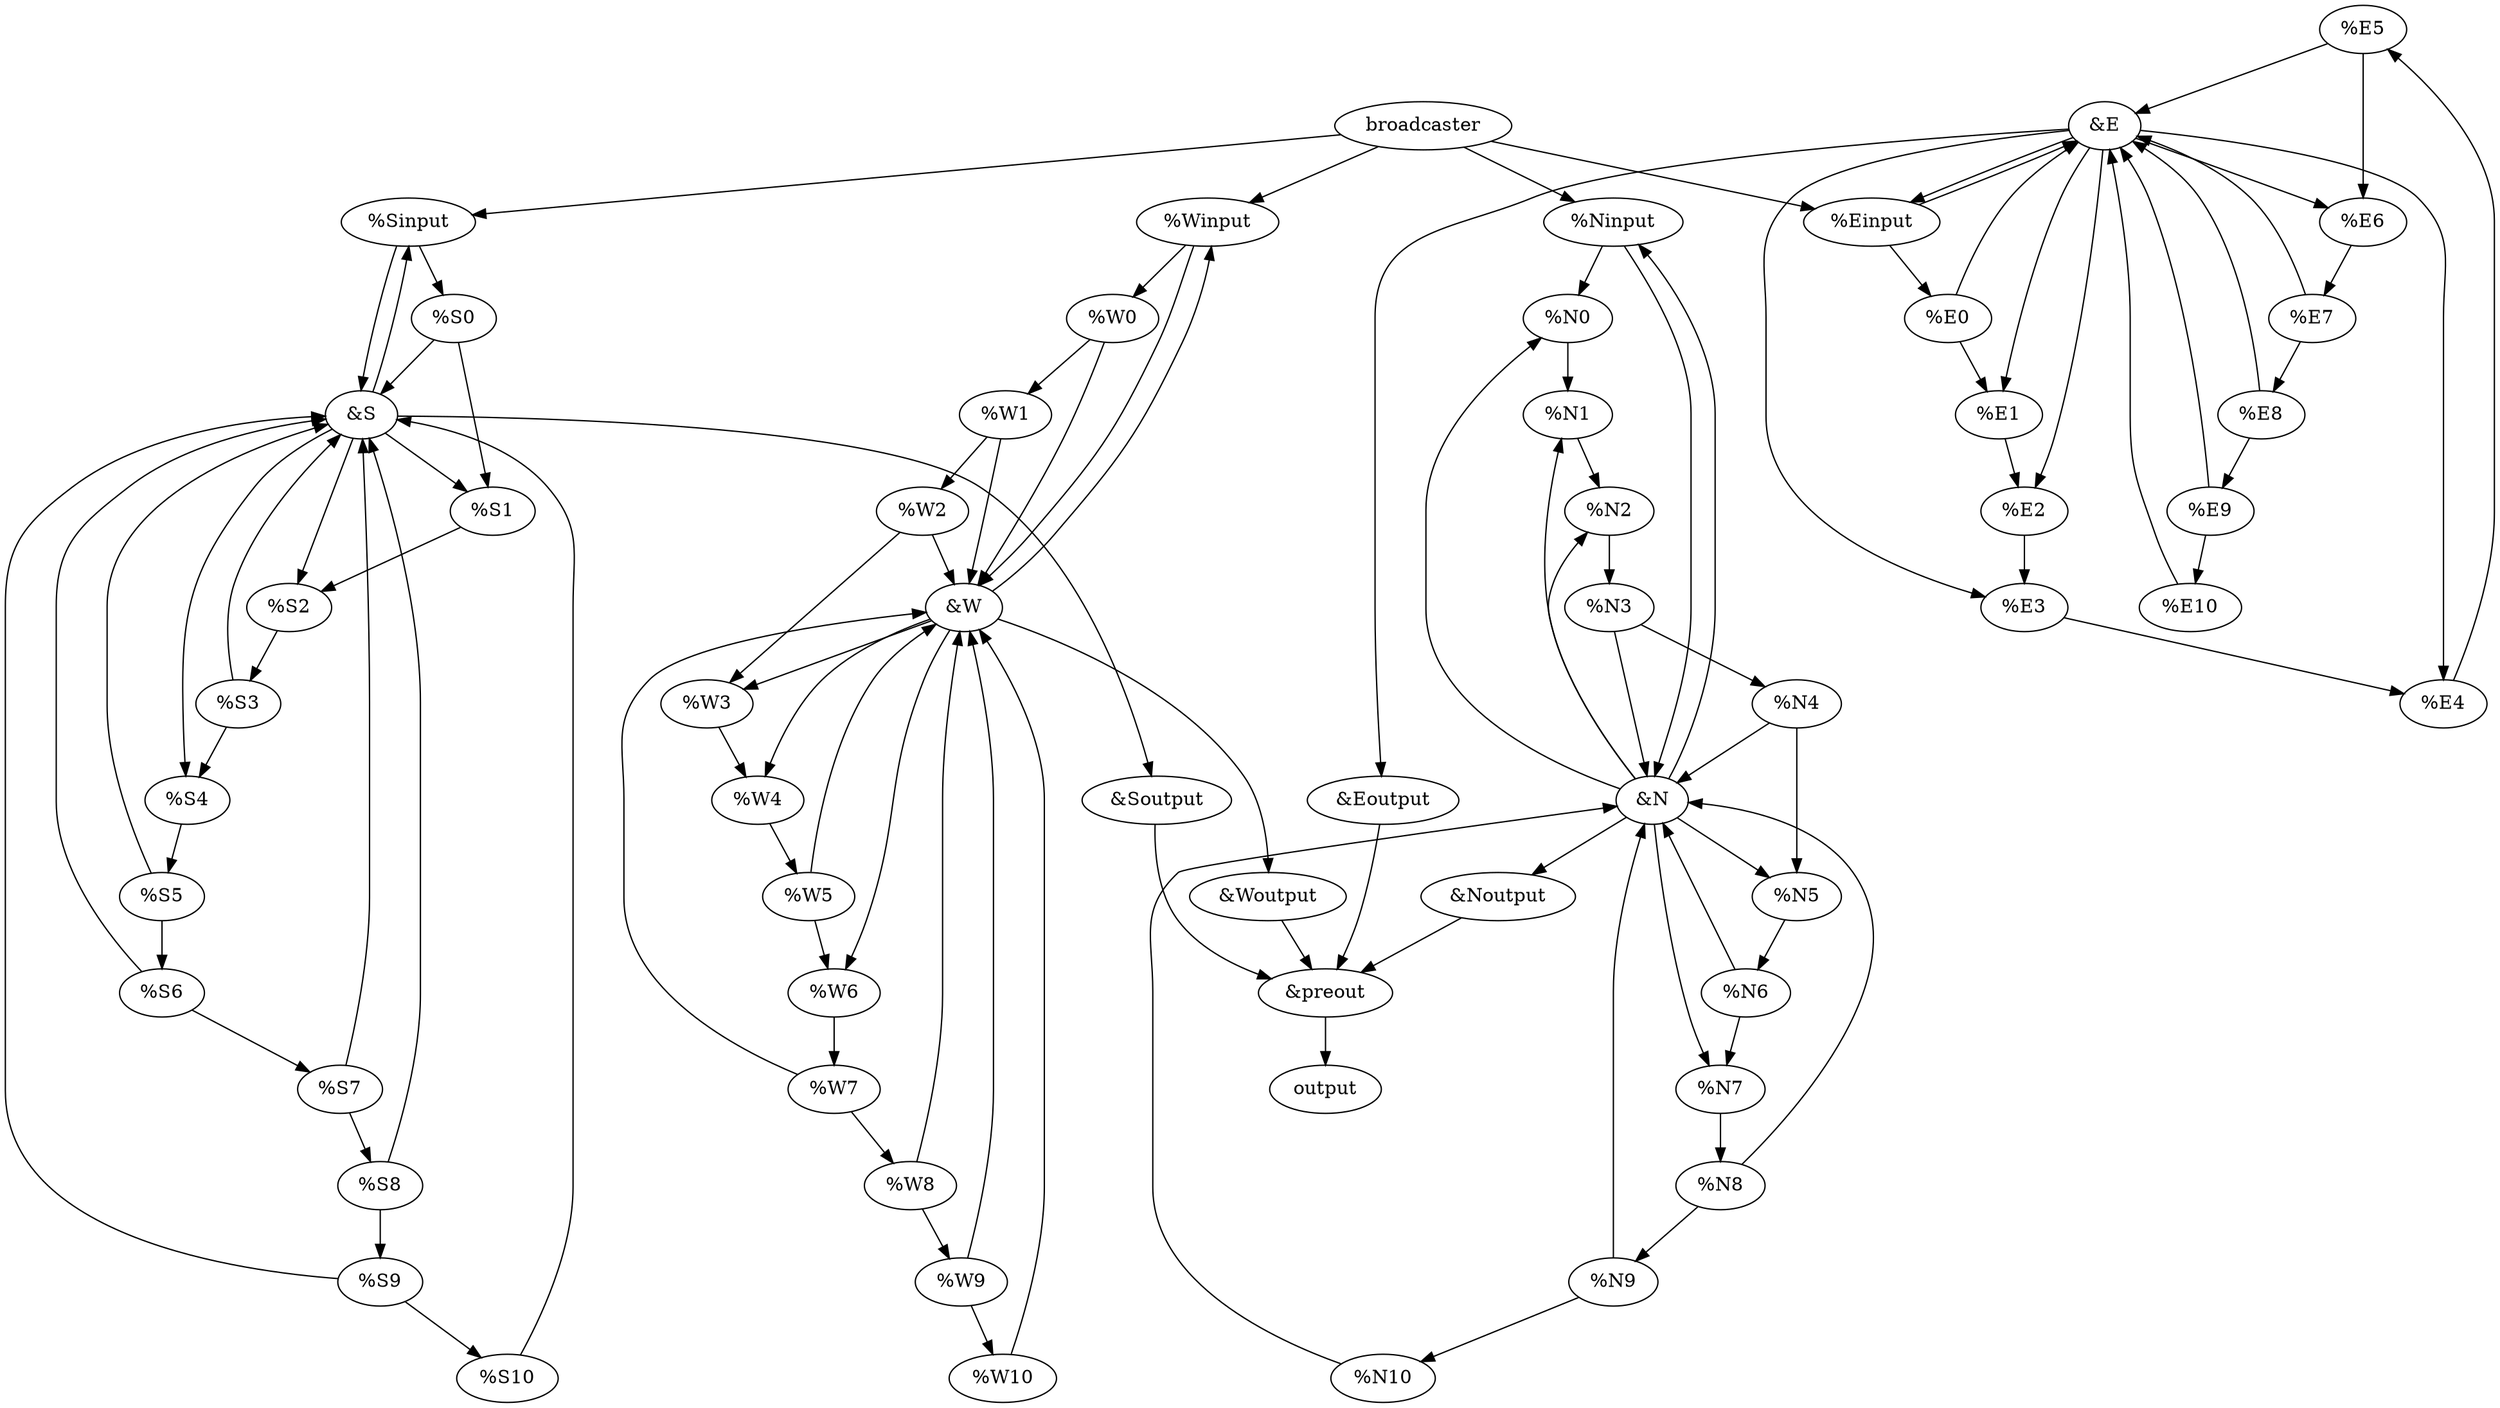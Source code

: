 digraph "AoC 20" {
	E5 [label="%E5"]
	N6 [label="%N6"]
	W2 [label="%W2"]
	N3 [label="%N3"]
	E [label="&E"]
	N9 [label="%N9"]
	E10 [label="%E10"]
	N0 [label="%N0"]
	S10 [label="%S10"]
	N [label="&N"]
	S3 [label="%S3"]
	E9 [label="%E9"]
	Ninput [label="%Ninput"]
	S2 [label="%S2"]
	Noutput [label="&Noutput"]
	S4 [label="%S4"]
	W1 [label="%W1"]
	W8 [label="%W8"]
	Soutput [label="&Soutput"]
	W9 [label="%W9"]
	N10 [label="%N10"]
	preout [label="&preout"]
	N2 [label="%N2"]
	Sinput [label="%Sinput"]
	N1 [label="%N1"]
	W4 [label="%W4"]
	E1 [label="%E1"]
	S7 [label="%S7"]
	Eoutput [label="&Eoutput"]
	S5 [label="%S5"]
	E7 [label="%E7"]
	S6 [label="%S6"]
	Winput [label="%Winput"]
	S [label="&S"]
	S0 [label="%S0"]
	W10 [label="%W10"]
	E2 [label="%E2"]
	W [label="&W"]
	S8 [label="%S8"]
	E8 [label="%E8"]
	S1 [label="%S1"]
	N4 [label="%N4"]
	W6 [label="%W6"]
	broadcaster [label=broadcaster]
	E3 [label="%E3"]
	output [label=output]
	E4 [label="%E4"]
	S9 [label="%S9"]
	N7 [label="%N7"]
	E0 [label="%E0"]
	N8 [label="%N8"]
	E6 [label="%E6"]
	Woutput [label="&Woutput"]
	W3 [label="%W3"]
	W0 [label="%W0"]
	W7 [label="%W7"]
	Einput [label="%Einput"]
	W5 [label="%W5"]
	N5 [label="%N5"]
	N2 -> N3
	E5 -> E6
	E5 -> E
	S7 -> S8
	S7 -> S
	W9 -> W
	W9 -> W10
	E8 -> E9
	E8 -> E
	N -> N7
	N -> Noutput
	N -> N5
	N -> N0
	N -> N1
	N -> Ninput
	N -> N2
	W -> W4
	W -> W3
	W -> Winput
	W -> Woutput
	W -> W6
	W5 -> W6
	W5 -> W
	Soutput -> preout
	W1 -> W
	W1 -> W2
	S10 -> S
	E4 -> E5
	S1 -> S2
	N9 -> N
	N9 -> N10
	Winput -> W
	Winput -> W0
	W6 -> W7
	N4 -> N5
	N4 -> N
	Woutput -> preout
	E3 -> E4
	S0 -> S
	S0 -> S1
	N7 -> N8
	N8 -> N9
	N8 -> N
	S -> S4
	S -> Soutput
	S -> S1
	S -> S2
	S -> Sinput
	Noutput -> preout
	E6 -> E7
	E1 -> E2
	Sinput -> S
	Sinput -> S0
	N3 -> N
	N3 -> N4
	broadcaster -> Einput
	broadcaster -> Winput
	broadcaster -> Sinput
	broadcaster -> Ninput
	W2 -> W
	W2 -> W3
	E0 -> E1
	E0 -> E
	E10 -> E
	S6 -> S
	S6 -> S7
	E9 -> E
	E9 -> E10
	S8 -> S
	S8 -> S9
	W8 -> W
	W8 -> W9
	S9 -> S
	S9 -> S10
	W3 -> W4
	N5 -> N6
	E7 -> E
	E7 -> E8
	N6 -> N
	N6 -> N7
	Eoutput -> preout
	N1 -> N2
	S3 -> S4
	S3 -> S
	W4 -> W5
	S5 -> S
	S5 -> S6
	W7 -> W
	W7 -> W8
	N0 -> N1
	E2 -> E3
	Ninput -> N
	Ninput -> N0
	E -> E6
	E -> E2
	E -> Einput
	E -> E3
	E -> E4
	E -> Eoutput
	E -> E1
	N10 -> N
	preout -> output
	S2 -> S3
	Einput -> E
	Einput -> E0
	S4 -> S5
	W0 -> W1
	W0 -> W
	W10 -> W
}

